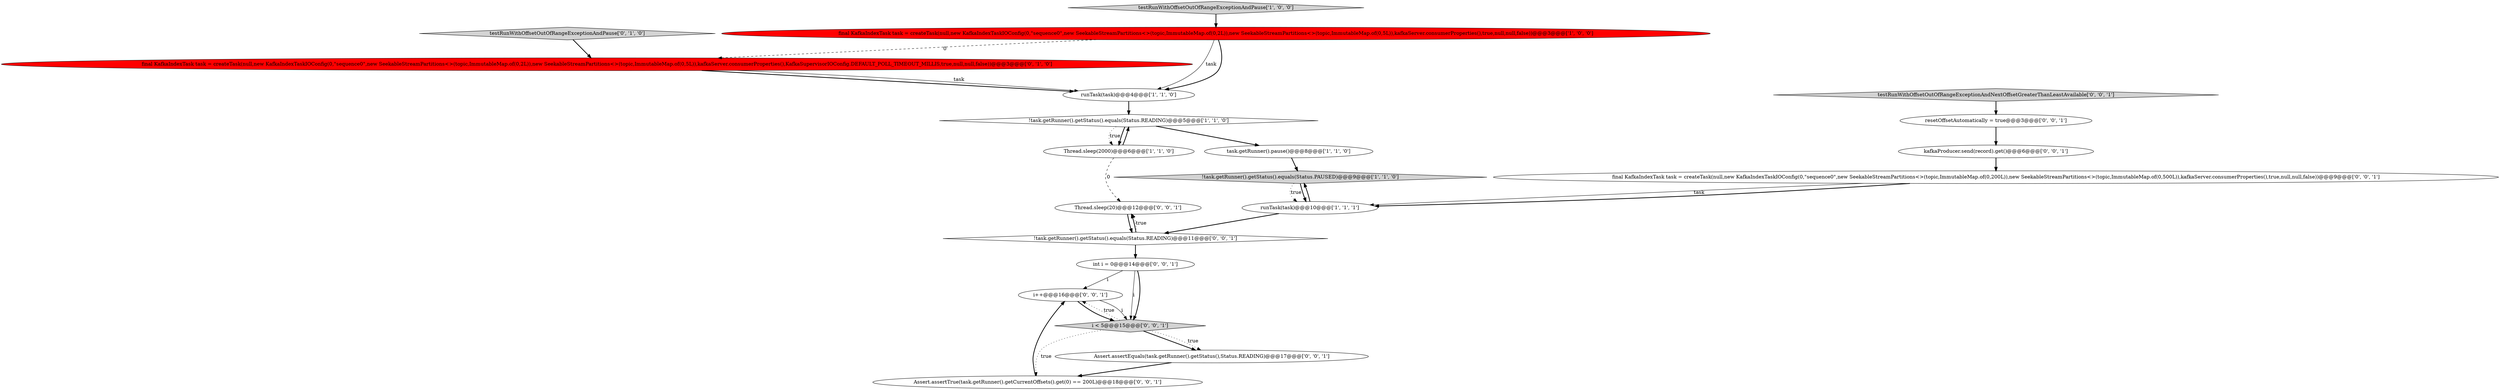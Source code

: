 digraph {
1 [style = filled, label = "final KafkaIndexTask task = createTask(null,new KafkaIndexTaskIOConfig(0,\"sequence0\",new SeekableStreamPartitions<>(topic,ImmutableMap.of(0,2L)),new SeekableStreamPartitions<>(topic,ImmutableMap.of(0,5L)),kafkaServer.consumerProperties(),true,null,null,false))@@@3@@@['1', '0', '0']", fillcolor = red, shape = ellipse image = "AAA1AAABBB1BBB"];
12 [style = filled, label = "testRunWithOffsetOutOfRangeExceptionAndNextOffsetGreaterThanLeastAvailable['0', '0', '1']", fillcolor = lightgray, shape = diamond image = "AAA0AAABBB3BBB"];
2 [style = filled, label = "runTask(task)@@@4@@@['1', '1', '0']", fillcolor = white, shape = ellipse image = "AAA0AAABBB1BBB"];
4 [style = filled, label = "testRunWithOffsetOutOfRangeExceptionAndPause['1', '0', '0']", fillcolor = lightgray, shape = diamond image = "AAA0AAABBB1BBB"];
19 [style = filled, label = "Assert.assertEquals(task.getRunner().getStatus(),Status.READING)@@@17@@@['0', '0', '1']", fillcolor = white, shape = ellipse image = "AAA0AAABBB3BBB"];
0 [style = filled, label = "!task.getRunner().getStatus().equals(Status.PAUSED)@@@9@@@['1', '1', '0']", fillcolor = lightgray, shape = diamond image = "AAA0AAABBB1BBB"];
6 [style = filled, label = "!task.getRunner().getStatus().equals(Status.READING)@@@5@@@['1', '1', '0']", fillcolor = white, shape = diamond image = "AAA0AAABBB1BBB"];
9 [style = filled, label = "testRunWithOffsetOutOfRangeExceptionAndPause['0', '1', '0']", fillcolor = lightgray, shape = diamond image = "AAA0AAABBB2BBB"];
14 [style = filled, label = "Assert.assertTrue(task.getRunner().getCurrentOffsets().get(0) == 200L)@@@18@@@['0', '0', '1']", fillcolor = white, shape = ellipse image = "AAA0AAABBB3BBB"];
16 [style = filled, label = "final KafkaIndexTask task = createTask(null,new KafkaIndexTaskIOConfig(0,\"sequence0\",new SeekableStreamPartitions<>(topic,ImmutableMap.of(0,200L)),new SeekableStreamPartitions<>(topic,ImmutableMap.of(0,500L)),kafkaServer.consumerProperties(),true,null,null,false))@@@9@@@['0', '0', '1']", fillcolor = white, shape = ellipse image = "AAA0AAABBB3BBB"];
18 [style = filled, label = "kafkaProducer.send(record).get()@@@6@@@['0', '0', '1']", fillcolor = white, shape = ellipse image = "AAA0AAABBB3BBB"];
17 [style = filled, label = "int i = 0@@@14@@@['0', '0', '1']", fillcolor = white, shape = ellipse image = "AAA0AAABBB3BBB"];
11 [style = filled, label = "Thread.sleep(20)@@@12@@@['0', '0', '1']", fillcolor = white, shape = ellipse image = "AAA0AAABBB3BBB"];
10 [style = filled, label = "resetOffsetAutomatically = true@@@3@@@['0', '0', '1']", fillcolor = white, shape = ellipse image = "AAA0AAABBB3BBB"];
7 [style = filled, label = "Thread.sleep(2000)@@@6@@@['1', '1', '0']", fillcolor = white, shape = ellipse image = "AAA0AAABBB1BBB"];
13 [style = filled, label = "i++@@@16@@@['0', '0', '1']", fillcolor = white, shape = ellipse image = "AAA0AAABBB3BBB"];
15 [style = filled, label = "i < 5@@@15@@@['0', '0', '1']", fillcolor = lightgray, shape = diamond image = "AAA0AAABBB3BBB"];
20 [style = filled, label = "!task.getRunner().getStatus().equals(Status.READING)@@@11@@@['0', '0', '1']", fillcolor = white, shape = diamond image = "AAA0AAABBB3BBB"];
3 [style = filled, label = "task.getRunner().pause()@@@8@@@['1', '1', '0']", fillcolor = white, shape = ellipse image = "AAA0AAABBB1BBB"];
8 [style = filled, label = "final KafkaIndexTask task = createTask(null,new KafkaIndexTaskIOConfig(0,\"sequence0\",new SeekableStreamPartitions<>(topic,ImmutableMap.of(0,2L)),new SeekableStreamPartitions<>(topic,ImmutableMap.of(0,5L)),kafkaServer.consumerProperties(),KafkaSupervisorIOConfig.DEFAULT_POLL_TIMEOUT_MILLIS,true,null,null,false))@@@3@@@['0', '1', '0']", fillcolor = red, shape = ellipse image = "AAA1AAABBB2BBB"];
5 [style = filled, label = "runTask(task)@@@10@@@['1', '1', '1']", fillcolor = white, shape = ellipse image = "AAA0AAABBB1BBB"];
6->3 [style = bold, label=""];
10->18 [style = bold, label=""];
11->20 [style = bold, label=""];
20->17 [style = bold, label=""];
0->5 [style = dotted, label="true"];
1->2 [style = solid, label="task"];
20->11 [style = dotted, label="true"];
5->20 [style = bold, label=""];
2->6 [style = bold, label=""];
7->11 [style = dashed, label="0"];
15->14 [style = dotted, label="true"];
15->19 [style = bold, label=""];
9->8 [style = bold, label=""];
3->0 [style = bold, label=""];
15->13 [style = dotted, label="true"];
12->10 [style = bold, label=""];
17->15 [style = solid, label="i"];
19->14 [style = bold, label=""];
5->0 [style = bold, label=""];
17->13 [style = solid, label="i"];
8->2 [style = bold, label=""];
15->19 [style = dotted, label="true"];
16->5 [style = solid, label="task"];
13->15 [style = solid, label="i"];
7->6 [style = bold, label=""];
17->15 [style = bold, label=""];
6->7 [style = dotted, label="true"];
16->5 [style = bold, label=""];
1->8 [style = dashed, label="0"];
1->2 [style = bold, label=""];
4->1 [style = bold, label=""];
13->15 [style = bold, label=""];
14->13 [style = bold, label=""];
6->7 [style = bold, label=""];
8->2 [style = solid, label="task"];
0->5 [style = bold, label=""];
20->11 [style = bold, label=""];
18->16 [style = bold, label=""];
}
